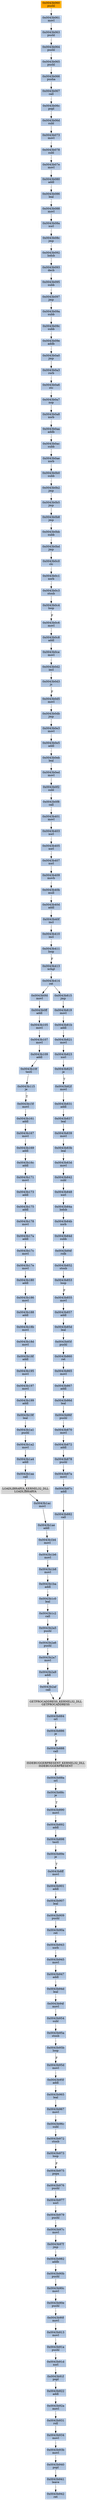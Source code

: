 strict digraph G {
	graph [bgcolor=transparent,
		name=G
	];
	node [color=lightsteelblue,
		fillcolor=lightsteelblue,
		shape=rectangle,
		style=filled
	];
	"0x0043b972"	[label="0x0043b972
stosb"];
	"0x0043b973"	[label="0x0043b973
loop"];
	"0x0043b972" -> "0x0043b973"	[color="#000000"];
	"0x0043b195"	[label="0x0043b195
movl"];
	"0x0043b197"	[label="0x0043b197
movl"];
	"0x0043b195" -> "0x0043b197"	[color="#000000"];
	"0x0043b0ff"	[label="0x0043b0ff
addl"];
	"0x0043b105"	[label="0x0043b105
movl"];
	"0x0043b0ff" -> "0x0043b105"	[color="#000000"];
	"0x0043b90a"	[label="0x0043b90a
ret"];
	"0x0043b943"	[label="0x0043b943
xorb"];
	"0x0043b90a" -> "0x0043b943"	[color="#000000"];
	"0x0043b188"	[label="0x0043b188
addl"];
	"0x0043b18b"	[label="0x0043b18b
movl"];
	"0x0043b188" -> "0x0043b18b"	[color="#000000"];
	"0x0043b84b"	[label="0x0043b84b
xorb"];
	"0x0043b84d"	[label="0x0043b84d
subb"];
	"0x0043b84b" -> "0x0043b84d"	[color="#000000"];
	"0x0043b84a"	[label="0x0043b84a
lodsb"];
	"0x0043b84a" -> "0x0043b84b"	[color="#000000"];
	"0x0043b907"	[label="0x0043b907
leal"];
	"0x0043b909"	[label="0x0043b909
pushl"];
	"0x0043b907" -> "0x0043b909"	[color="#000000"];
	"0x0043b175"	[label="0x0043b175
addl"];
	"0x0043b178"	[label="0x0043b178
movl"];
	"0x0043b175" -> "0x0043b178"	[color="#000000"];
	"0x0043b080"	[label="0x0043b080
addl"];
	"0x0043b086"	[label="0x0043b086
leal"];
	"0x0043b080" -> "0x0043b086"	[color="#000000"];
	"0x0043b1c0"	[label="0x0043b1c0
leal"];
	"0x0043b1c2"	[label="0x0043b1c2
call"];
	"0x0043b1c0" -> "0x0043b1c2"	[color="#000000"];
	"0x0043b18d"	[label="0x0043b18d
movl"];
	"0x0043b18f"	[label="0x0043b18f
addl"];
	"0x0043b18d" -> "0x0043b18f"	[color="#000000"];
	"0x0043b17a"	[label="0x0043b17a
addl"];
	"0x0043b178" -> "0x0043b17a"	[color="#000000"];
	"0x0043b1ba"	[label="0x0043b1ba
addl"];
	"0x0043b1ba" -> "0x0043b1c0"	[color="#000000"];
	"0x0043b09a"	[label="0x0043b09a
subb"];
	"0x0043b09c"	[label="0x0043b09c
subb"];
	"0x0043b09a" -> "0x0043b09c"	[color="#000000"];
	"0x0043b092"	[label="0x0043b092
lodsb"];
	"0x0043b093"	[label="0x0043b093
decb"];
	"0x0043b092" -> "0x0043b093"	[color="#000000"];
	"0x0043b853"	[label="0x0043b853
loop"];
	"0x0043b855"	[label="0x0043b855
movl"];
	"0x0043b853" -> "0x0043b855"	[color="#000000",
		label=F];
	"0x0043b2a5"	[label="0x0043b2a5
pushl"];
	"0x0043b1c2" -> "0x0043b2a5"	[color="#000000"];
	"0x0043b1b8"	[label="0x0043b1b8
movl"];
	"0x0043b1b8" -> "0x0043b1ba"	[color="#000000"];
	"0x0043b92a"	[label="0x0043b92a
movl"];
	"0x0043b931"	[label="0x0043b931
roll"];
	"0x0043b92a" -> "0x0043b931"	[color="#000000"];
	"0x0043b107"	[label="0x0043b107
movl"];
	"0x0043b109"	[label="0x0043b109
addl"];
	"0x0043b107" -> "0x0043b109"	[color="#000000"];
	"0x0043b0db"	[label="0x0043b0db
jmp"];
	"0x0043b0e3"	[label="0x0043b0e3
movl"];
	"0x0043b0db" -> "0x0043b0e3"	[color="#000000"];
	"0x0043b095"	[label="0x0043b095
subb"];
	"0x0043b097"	[label="0x0043b097
jmp"];
	"0x0043b095" -> "0x0043b097"	[color="#000000"];
	"0x0043b10f"	[label="0x0043b10f
testl"];
	"0x0043b109" -> "0x0043b10f"	[color="#000000"];
	"0x0043b18f" -> "0x0043b195"	[color="#000000"];
	"0x0043b2a6"	[label="0x0043b2a6
pushl"];
	"0x0043b2a7"	[label="0x0043b2a7
movl"];
	"0x0043b2a6" -> "0x0043b2a7"	[color="#000000"];
	"0x0043b867"	[label="0x0043b867
addl"];
	"0x0043b86d"	[label="0x0043b86d
leal"];
	"0x0043b867" -> "0x0043b86d"	[color="#000000"];
	"0x0043b890"	[label="0x0043b890
movl"];
	"0x0043b892"	[label="0x0043b892
addl"];
	"0x0043b890" -> "0x0043b892"	[color="#000000"];
	"0x0043b0fd"	[label="0x0043b0fd
movl"];
	"0x0043b0fd" -> "0x0043b0ff"	[color="#000000"];
	"0x0043b073"	[label="0x0043b073
movl"];
	"0x0043b078"	[label="0x0043b078
subl"];
	"0x0043b073" -> "0x0043b078"	[color="#000000"];
	"0x0043b063"	[label="0x0043b063
pushl"];
	"0x0043b064"	[label="0x0043b064
pushl"];
	"0x0043b063" -> "0x0043b064"	[color="#000000"];
	"0x0043b85d"	[label="0x0043b85d
leal"];
	"0x0043b85f"	[label="0x0043b85f
pushl"];
	"0x0043b85d" -> "0x0043b85f"	[color="#000000"];
	"0x0043b19f"	[label="0x0043b19f
leal"];
	"0x0043b1a1"	[label="0x0043b1a1
pushl"];
	"0x0043b19f" -> "0x0043b1a1"	[color="#000000"];
	"0x0043b093" -> "0x0043b095"	[color="#000000"];
	"0x0043b88a"	[label="0x0043b88a
orl"];
	"0x0043b88c"	[label="0x0043b88c
je"];
	"0x0043b88a" -> "0x0043b88c"	[color="#000000"];
	"0x0043b40f"	[label="0x0043b40f
incl"];
	"0x0043b410"	[label="0x0043b410
incl"];
	"0x0043b40f" -> "0x0043b410"	[color="#000000"];
	"0x0043b940"	[label="0x0043b940
popl"];
	"0x0043b941"	[label="0x0043b941
leave"];
	"0x0043b940" -> "0x0043b941"	[color="#000000"];
	"0x0043b115"	[label="0x0043b115
je"];
	"0x0043b15f"	[label="0x0043b15f
movl"];
	"0x0043b115" -> "0x0043b15f"	[color="#000000",
		label=T];
	"0x0043b860"	[label="0x0043b860
ret"];
	"0x0043b85f" -> "0x0043b860"	[color="#000000"];
	"0x0043b81b"	[label="0x0043b81b
addl"];
	"0x0043b821"	[label="0x0043b821
movl"];
	"0x0043b81b" -> "0x0043b821"	[color="#000000"];
	"0x0043b0c6"	[label="0x0043b0c6
movl"];
	"0x0043b0c8"	[label="0x0043b0c8
addl"];
	"0x0043b0c6" -> "0x0043b0c8"	[color="#000000"];
	"0x0043b405"	[label="0x0043b405
xorl"];
	"0x0043b407"	[label="0x0043b407
xorl"];
	"0x0043b405" -> "0x0043b407"	[color="#000000"];
	"0x0043b837"	[label="0x0043b837
leal"];
	"0x0043b839"	[label="0x0043b839
movl"];
	"0x0043b837" -> "0x0043b839"	[color="#000000"];
	"0x0043b409"	[label="0x0043b409
movb"];
	"0x0043b407" -> "0x0043b409"	[color="#000000"];
	"0x0043b83d"	[label="0x0043b83d
movl"];
	"0x0043b842"	[label="0x0043b842
subl"];
	"0x0043b83d" -> "0x0043b842"	[color="#000000"];
	"0x0043b1b6"	[label="0x0043b1b6
movl"];
	"0x0043b1b6" -> "0x0043b1b8"	[color="#000000"];
	"0x0043b0a0"	[label="0x0043b0a0
jmp"];
	"0x0043b0a3"	[label="0x0043b0a3
rorb"];
	"0x0043b0a0" -> "0x0043b0a3"	[color="#000000"];
	"0x0043b942"	[label="0x0043b942
ret"];
	LOADLIBRARYA_KERNEL32_DLL	[color=lightgrey,
		fillcolor=lightgrey,
		label="LOADLIBRARYA_KERNEL32_DLL
LOADLIBRARYA"];
	"0x0043b1ac"	[label="0x0043b1ac
movl"];
	LOADLIBRARYA_KERNEL32_DLL -> "0x0043b1ac"	[color="#000000"];
	"0x0043b088"	[label="0x0043b088
movl"];
	"0x0043b086" -> "0x0043b088"	[color="#000000"];
	"0x0043b977"	[label="0x0043b977
xorl"];
	"0x0043b979"	[label="0x0043b979
pushl"];
	"0x0043b977" -> "0x0043b979"	[color="#000000"];
	"0x0043b878"	[label="0x0043b878
pushl"];
	"0x0043b87a"	[label="0x0043b87a
movl"];
	"0x0043b878" -> "0x0043b87a"	[color="#000000"];
	"0x0043b898"	[label="0x0043b898
testl"];
	"0x0043b89e"	[label="0x0043b89e
je"];
	"0x0043b898" -> "0x0043b89e"	[color="#000000"];
	"0x0043b2a9"	[label="0x0043b2a9
addl"];
	"0x0043b2af"	[label="0x0043b2af
call"];
	"0x0043b2a9" -> "0x0043b2af"	[color="#000000"];
	"0x0043b097" -> "0x0043b09a"	[color="#000000"];
	"0x0043b94f"	[label="0x0043b94f
movl"];
	"0x0043b954"	[label="0x0043b954
subl"];
	"0x0043b94f" -> "0x0043b954"	[color="#000000"];
	"0x0043b199"	[label="0x0043b199
addl"];
	"0x0043b197" -> "0x0043b199"	[color="#000000"];
	"0x0043b1b4"	[label="0x0043b1b4
movl"];
	"0x0043b1b4" -> "0x0043b1b6"	[color="#000000"];
	"0x0043b819"	[label="0x0043b819
movl"];
	"0x0043b819" -> "0x0043b81b"	[color="#000000"];
	"0x0043b945"	[label="0x0043b945
movl"];
	"0x0043b947"	[label="0x0043b947
addl"];
	"0x0043b945" -> "0x0043b947"	[color="#000000"];
	"0x0043b0eb"	[label="0x0043b0eb
leal"];
	"0x0043b0ed"	[label="0x0043b0ed
movl"];
	"0x0043b0eb" -> "0x0043b0ed"	[color="#000000"];
	"0x0043b2a5" -> "0x0043b2a6"	[color="#000000"];
	"0x0043b180"	[label="0x0043b180
addl"];
	"0x0043b186"	[label="0x0043b186
movl"];
	"0x0043b180" -> "0x0043b186"	[color="#000000"];
	"0x0043b17e"	[label="0x0043b17e
movl"];
	"0x0043b17e" -> "0x0043b180"	[color="#000000"];
	"0x0043b84f"	[label="0x0043b84f
rolb"];
	"0x0043b84d" -> "0x0043b84f"	[color="#000000"];
	"0x0043b870"	[label="0x0043b870
movl"];
	"0x0043b872"	[label="0x0043b872
addl"];
	"0x0043b870" -> "0x0043b872"	[color="#000000"];
	"0x0043b97c"	[label="0x0043b97c
movl"];
	"0x0043b979" -> "0x0043b97c"	[color="#000000"];
	"0x0043b848"	[label="0x0043b848
xorl"];
	"0x0043b848" -> "0x0043b84a"	[color="#000000"];
	"0x0043b065"	[label="0x0043b065
pushl"];
	"0x0043b066"	[label="0x0043b066
pusha"];
	"0x0043b065" -> "0x0043b066"	[color="#000000"];
	"0x0043b913"	[label="0x0043b913
movl"];
	"0x0043b91a"	[label="0x0043b91a
pushl"];
	"0x0043b913" -> "0x0043b91a"	[color="#000000"];
	"0x0043b40b"	[label="0x0043b40b
mull"];
	"0x0043b40d"	[label="0x0043b40d
addl"];
	"0x0043b40b" -> "0x0043b40d"	[color="#000000"];
	"0x0043b88c" -> "0x0043b890"	[color="#000000",
		label=T];
	"0x0043b061"	[label="0x0043b061
movl"];
	"0x0043b061" -> "0x0043b063"	[color="#000000"];
	"0x0043b403"	[label="0x0043b403
xorl"];
	"0x0043b403" -> "0x0043b405"	[color="#000000"];
	"0x0043b0f2"	[label="0x0043b0f2
subl"];
	"0x0043b0f8"	[label="0x0043b0f8
call"];
	"0x0043b0f2" -> "0x0043b0f8"	[color="#000000"];
	"0x0043b90c"	[label="0x0043b90c
movl"];
	"0x0043b90e"	[label="0x0043b90e
pushl"];
	"0x0043b90c" -> "0x0043b90e"	[color="#000000"];
	ISDEBUGGERPRESENT_KERNEL32_DLL	[color=lightgrey,
		fillcolor=lightgrey,
		label="ISDEBUGGERPRESENT_KERNEL32_DLL
ISDEBUGGERPRESENT"];
	ISDEBUGGERPRESENT_KERNEL32_DLL -> "0x0043b88a"	[color="#000000"];
	"0x0043b064" -> "0x0043b065"	[color="#000000"];
	"0x0043b0a8"	[label="0x0043b0a8
xorb"];
	"0x0043b0aa"	[label="0x0043b0aa
addb"];
	"0x0043b0a8" -> "0x0043b0aa"	[color="#000000"];
	"0x0043b409" -> "0x0043b40b"	[color="#000000"];
	"0x0043b171"	[label="0x0043b171
movl"];
	"0x0043b173"	[label="0x0043b173
addl"];
	"0x0043b171" -> "0x0043b173"	[color="#000000"];
	"0x0043b0c0"	[label="0x0043b0c0
clc"];
	"0x0043b0c1"	[label="0x0043b0c1
xorb"];
	"0x0043b0c0" -> "0x0043b0c1"	[color="#000000"];
	"0x0043b411"	[label="0x0043b411
loop"];
	"0x0043b410" -> "0x0043b411"	[color="#000000"];
	"0x0043b934"	[label="0x0043b934
movl"];
	"0x0043b931" -> "0x0043b934"	[color="#000000"];
	"0x0043b1ae"	[label="0x0043b1ae
addl"];
	"0x0043b1ae" -> "0x0043b1b4"	[color="#000000"];
	"0x0043b965"	[label="0x0043b965
leal"];
	"0x0043b967"	[label="0x0043b967
movl"];
	"0x0043b965" -> "0x0043b967"	[color="#000000"];
	"0x0043b0bb"	[label="0x0043b0bb
subb"];
	"0x0043b0bd"	[label="0x0043b0bd
jmp"];
	"0x0043b0bb" -> "0x0043b0bd"	[color="#000000"];
	"0x0043b09e"	[label="0x0043b09e
addb"];
	"0x0043b09e" -> "0x0043b0a0"	[color="#000000"];
	"0x0043b067"	[label="0x0043b067
call"];
	"0x0043b066" -> "0x0043b067"	[color="#000000"];
	"0x0043b186" -> "0x0043b188"	[color="#000000"];
	"0x0043b882"	[label="0x0043b882
call"];
	GETPROCADDRESS_KERNEL32_DLL	[color=lightgrey,
		fillcolor=lightgrey,
		label="GETPROCADDRESS_KERNEL32_DLL
GETPROCADDRESS"];
	"0x0043b882" -> GETPROCADDRESS_KERNEL32_DLL	[color="#000000"];
	"0x0043b872" -> "0x0043b878"	[color="#000000"];
	"0x0043b0b8"	[label="0x0043b0b8
jmp"];
	"0x0043b0b8" -> "0x0043b0bb"	[color="#000000"];
	"0x0043b8ff"	[label="0x0043b8ff
movl"];
	"0x0043b89e" -> "0x0043b8ff"	[color="#000000",
		label=T];
	"0x0043b0c4"	[label="0x0043b0c4
loop"];
	"0x0043b0c4" -> "0x0043b0c6"	[color="#000000",
		label=F];
	"0x0043b0b0"	[label="0x0043b0b0
subb"];
	"0x0043b0b2"	[label="0x0043b0b2
jmp"];
	"0x0043b0b0" -> "0x0043b0b2"	[color="#000000"];
	"0x0043b95a"	[label="0x0043b95a
stosb"];
	"0x0043b954" -> "0x0043b95a"	[color="#000000"];
	"0x0043b0d3"	[label="0x0043b0d3
js"];
	"0x0043b0d5"	[label="0x0043b0d5
movl"];
	"0x0043b0d3" -> "0x0043b0d5"	[color="#000000",
		label=F];
	"0x0043b888"	[label="0x0043b888
call"];
	"0x0043b888" -> ISDEBUGGERPRESENT_KERNEL32_DLL	[color="#000000"];
	"0x0043b857"	[label="0x0043b857
addl"];
	"0x0043b857" -> "0x0043b85d"	[color="#000000"];
	"0x0043b18b" -> "0x0043b18d"	[color="#000000"];
	"0x0043b06c"	[label="0x0043b06c
popl"];
	"0x0043b067" -> "0x0043b06c"	[color="#000000"];
	"0x0043b86f"	[label="0x0043b86f
pushl"];
	"0x0043b86f" -> "0x0043b870"	[color="#000000"];
	"0x0043b09c" -> "0x0043b09e"	[color="#000000"];
	"0x0043b96c"	[label="0x0043b96c
subl"];
	"0x0043b967" -> "0x0043b96c"	[color="#000000"];
	"0x0043b0ce"	[label="0x0043b0ce
movl"];
	"0x0043b0c8" -> "0x0043b0ce"	[color="#000000"];
	"0x0043b976"	[label="0x0043b976
pushl"];
	"0x0043b976" -> "0x0043b977"	[color="#000000"];
	"0x0043b17c"	[label="0x0043b17c
movl"];
	"0x0043b17c" -> "0x0043b17e"	[color="#000000"];
	"0x0043b815"	[label="0x0043b815
jmp"];
	"0x0043b815" -> "0x0043b819"	[color="#000000"];
	"0x0043b87c"	[label="0x0043b87c
addl"];
	"0x0043b87c" -> "0x0043b882"	[color="#000000"];
	"0x0043b94d"	[label="0x0043b94d
leal"];
	"0x0043b94d" -> "0x0043b94f"	[color="#000000"];
	"0x0043b93b"	[label="0x0043b93b
movl"];
	"0x0043b93b" -> "0x0043b940"	[color="#000000"];
	"0x0043b947" -> "0x0043b94d"	[color="#000000"];
	"0x0043b86d" -> "0x0043b86f"	[color="#000000"];
	"0x0043b08a"	[label="0x0043b08a
xorl"];
	"0x0043b08c"	[label="0x0043b08c
jmp"];
	"0x0043b08a" -> "0x0043b08c"	[color="#000000"];
	"0x0043b0bd" -> "0x0043b0c0"	[color="#000000"];
	"0x0043b06d"	[label="0x0043b06d
subl"];
	"0x0043b06c" -> "0x0043b06d"	[color="#000000"];
	"0x0043b169"	[label="0x0043b169
addl"];
	"0x0043b16c"	[label="0x0043b16c
addl"];
	"0x0043b169" -> "0x0043b16c"	[color="#000000"];
	"0x0043b0a6"	[label="0x0043b0a6
stc"];
	"0x0043b0a3" -> "0x0043b0a6"	[color="#000000"];
	"0x0043b83b"	[label="0x0043b83b
leal"];
	"0x0043b83b" -> "0x0043b83d"	[color="#000000"];
	"0x0043b855" -> "0x0043b857"	[color="#000000"];
	"0x0043b413"	[label="0x0043b413
xchgl"];
	"0x0043b414"	[label="0x0043b414
ret"];
	"0x0043b413" -> "0x0043b414"	[color="#000000"];
	"0x0043b975"	[label="0x0043b975
popa"];
	"0x0043b975" -> "0x0043b976"	[color="#000000"];
	"0x0043b060"	[color=lightgrey,
		fillcolor=orange,
		label="0x0043b060
pushl"];
	"0x0043b060" -> "0x0043b061"	[color="#000000"];
	"0x0043b90f"	[label="0x0043b90f
movl"];
	"0x0043b90e" -> "0x0043b90f"	[color="#000000"];
	"0x0043b943" -> "0x0043b945"	[color="#000000"];
	"0x0043b2a7" -> "0x0043b2a9"	[color="#000000"];
	"0x0043b161"	[label="0x0043b161
addl"];
	"0x0043b167"	[label="0x0043b167
movl"];
	"0x0043b161" -> "0x0043b167"	[color="#000000"];
	"0x0043b17a" -> "0x0043b17c"	[color="#000000"];
	"0x0043b10f" -> "0x0043b115"	[color="#000000"];
	"0x0043b105" -> "0x0043b107"	[color="#000000"];
	"0x0043b823"	[label="0x0043b823
xorl"];
	"0x0043b825"	[label="0x0043b825
je"];
	"0x0043b823" -> "0x0043b825"	[color="#000000"];
	"0x0043b87a" -> "0x0043b87c"	[color="#000000"];
	"0x0043b839" -> "0x0043b83b"	[color="#000000"];
	"0x0043b0ac"	[label="0x0043b0ac
subb"];
	"0x0043b0ae"	[label="0x0043b0ae
xorb"];
	"0x0043b0ac" -> "0x0043b0ae"	[color="#000000"];
	"0x0043b884"	[label="0x0043b884
orl"];
	"0x0043b886"	[label="0x0043b886
je"];
	"0x0043b884" -> "0x0043b886"	[color="#000000"];
	"0x0043b0e5"	[label="0x0043b0e5
addl"];
	"0x0043b0e5" -> "0x0043b0eb"	[color="#000000"];
	"0x0043b0b5"	[label="0x0043b0b5
jmp"];
	"0x0043b0b2" -> "0x0043b0b5"	[color="#000000"];
	"0x0043b0e3" -> "0x0043b0e5"	[color="#000000"];
	"0x0043b852"	[label="0x0043b852
stosb"];
	"0x0043b852" -> "0x0043b853"	[color="#000000"];
	"0x0043b95b"	[label="0x0043b95b
loop"];
	"0x0043b95a" -> "0x0043b95b"	[color="#000000"];
	GETPROCADDRESS_KERNEL32_DLL -> "0x0043b884"	[color="#000000"];
	"0x0043b173" -> "0x0043b175"	[color="#000000"];
	"0x0043b0c3"	[label="0x0043b0c3
stosb"];
	"0x0043b0c3" -> "0x0043b0c4"	[color="#000000"];
	"0x0043b08c" -> "0x0043b092"	[color="#000000"];
	"0x0043b95d"	[label="0x0043b95d
movl"];
	"0x0043b95f"	[label="0x0043b95f
addl"];
	"0x0043b95d" -> "0x0043b95f"	[color="#000000"];
	"0x0043b84f" -> "0x0043b852"	[color="#000000"];
	"0x0043b865"	[label="0x0043b865
movl"];
	"0x0043b865" -> "0x0043b867"	[color="#000000"];
	"0x0043b0b5" -> "0x0043b0b8"	[color="#000000"];
	"0x0043b901"	[label="0x0043b901
addl"];
	"0x0043b8ff" -> "0x0043b901"	[color="#000000"];
	"0x0043b401"	[label="0x0043b401
movl"];
	"0x0043b0f8" -> "0x0043b401"	[color="#000000"];
	"0x0043b821" -> "0x0043b823"	[color="#000000"];
	"0x0043b07e"	[label="0x0043b07e
movl"];
	"0x0043b07e" -> "0x0043b080"	[color="#000000"];
	"0x0043b941" -> "0x0043b942"	[color="#000000"];
	"0x0043b40d" -> "0x0043b40f"	[color="#000000"];
	"0x0043b0d5" -> "0x0043b0db"	[color="#000000"];
	"0x0043b401" -> "0x0043b403"	[color="#000000"];
	"0x0043b82f"	[label="0x0043b82f
movl"];
	"0x0043b831"	[label="0x0043b831
addl"];
	"0x0043b82f" -> "0x0043b831"	[color="#000000"];
	"0x0043b078" -> "0x0043b07e"	[color="#000000"];
	"0x0043b842" -> "0x0043b848"	[color="#000000"];
	"0x0043b909" -> "0x0043b90a"	[color="#000000"];
	"0x0043b1a4"	[label="0x0043b1a4
addl"];
	"0x0043b1aa"	[label="0x0043b1aa
call"];
	"0x0043b1a4" -> "0x0043b1aa"	[color="#000000"];
	"0x0043b96c" -> "0x0043b972"	[color="#000000"];
	"0x0043b97f"	[label="0x0043b97f
jmp"];
	"0x0043b97c" -> "0x0043b97f"	[color="#000000"];
	"0x0043b91d"	[label="0x0043b91d
xorl"];
	"0x0043b91a" -> "0x0043b91d"	[color="#000000"];
	"0x0043b90b"	[label="0x0043b90b
pushl"];
	"0x0043b90b" -> "0x0043b90c"	[color="#000000"];
	"0x0043b892" -> "0x0043b898"	[color="#000000"];
	"0x0043b414" -> "0x0043b0fd"	[color="#000000"];
	"0x0043b414" -> "0x0043b815"	[color="#000000"];
	"0x0043b1ac" -> "0x0043b1ae"	[color="#000000"];
	"0x0043b0a7"	[label="0x0043b0a7
nop"];
	"0x0043b0a7" -> "0x0043b0a8"	[color="#000000"];
	"0x0043b0a6" -> "0x0043b0a7"	[color="#000000"];
	"0x0043b825" -> "0x0043b82f"	[color="#000000",
		label=T];
	"0x0043b831" -> "0x0043b837"	[color="#000000"];
	"0x0043b0ed" -> "0x0043b0f2"	[color="#000000"];
	"0x0043b934" -> "0x0043b93b"	[color="#000000"];
	"0x0043b0d2"	[label="0x0043b0d2
incl"];
	"0x0043b0d2" -> "0x0043b0d3"	[color="#000000"];
	"0x0043b0ae" -> "0x0043b0b0"	[color="#000000"];
	"0x0043b088" -> "0x0043b08a"	[color="#000000"];
	"0x0043b90f" -> "0x0043b913"	[color="#000000"];
	"0x0043b2af" -> GETPROCADDRESS_KERNEL32_DLL	[color="#000000"];
	"0x0043b199" -> "0x0043b19f"	[color="#000000"];
	"0x0043b860" -> "0x0043b865"	[color="#000000"];
	"0x0043b167" -> "0x0043b169"	[color="#000000"];
	"0x0043b1a2"	[label="0x0043b1a2
movl"];
	"0x0043b1a1" -> "0x0043b1a2"	[color="#000000"];
	"0x0043b0ce" -> "0x0043b0d2"	[color="#000000"];
	"0x0043b886" -> "0x0043b888"	[color="#000000",
		label=F];
	"0x0043b982"	[label="0x0043b982
addb"];
	"0x0043b982" -> "0x0043b90b"	[color="#000000"];
	"0x0043b973" -> "0x0043b975"	[color="#000000",
		label=F];
	"0x0043b97f" -> "0x0043b982"	[color="#000000"];
	"0x0043b95b" -> "0x0043b95d"	[color="#000000",
		label=F];
	"0x0043b95f" -> "0x0043b965"	[color="#000000"];
	"0x0043b0c1" -> "0x0043b0c3"	[color="#000000"];
	"0x0043b15f" -> "0x0043b161"	[color="#000000"];
	"0x0043b91f"	[label="0x0043b91f
popl"];
	"0x0043b922"	[label="0x0043b922
addl"];
	"0x0043b91f" -> "0x0043b922"	[color="#000000"];
	"0x0043b922" -> "0x0043b92a"	[color="#000000"];
	"0x0043b901" -> "0x0043b907"	[color="#000000"];
	"0x0043b0aa" -> "0x0043b0ac"	[color="#000000"];
	"0x0043b411" -> "0x0043b413"	[color="#000000",
		label=F];
	"0x0043b16c" -> "0x0043b171"	[color="#000000"];
	"0x0043b06d" -> "0x0043b073"	[color="#000000"];
	"0x0043b1aa" -> LOADLIBRARYA_KERNEL32_DLL	[color="#000000"];
	"0x0043b91d" -> "0x0043b91f"	[color="#000000"];
	"0x0043b1a2" -> "0x0043b1a4"	[color="#000000"];
}
